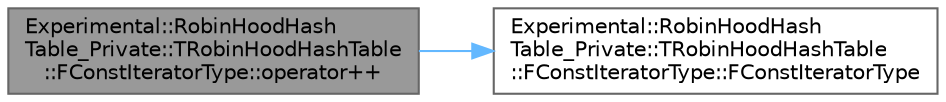 digraph "Experimental::RobinHoodHashTable_Private::TRobinHoodHashTable::FConstIteratorType::operator++"
{
 // INTERACTIVE_SVG=YES
 // LATEX_PDF_SIZE
  bgcolor="transparent";
  edge [fontname=Helvetica,fontsize=10,labelfontname=Helvetica,labelfontsize=10];
  node [fontname=Helvetica,fontsize=10,shape=box,height=0.2,width=0.4];
  rankdir="LR";
  Node1 [id="Node000001",label="Experimental::RobinHoodHash\lTable_Private::TRobinHoodHashTable\l::FConstIteratorType::operator++",height=0.2,width=0.4,color="gray40", fillcolor="grey60", style="filled", fontcolor="black",tooltip=" "];
  Node1 -> Node2 [id="edge1_Node000001_Node000002",color="steelblue1",style="solid",tooltip=" "];
  Node2 [id="Node000002",label="Experimental::RobinHoodHash\lTable_Private::TRobinHoodHashTable\l::FConstIteratorType::FConstIteratorType",height=0.2,width=0.4,color="grey40", fillcolor="white", style="filled",URL="$d3/d14/classExperimental_1_1RobinHoodHashTable__Private_1_1TRobinHoodHashTable_1_1FConstIteratorType.html#ab24b2f9f209904e3be30a20b1f15fa36",tooltip=" "];
}
